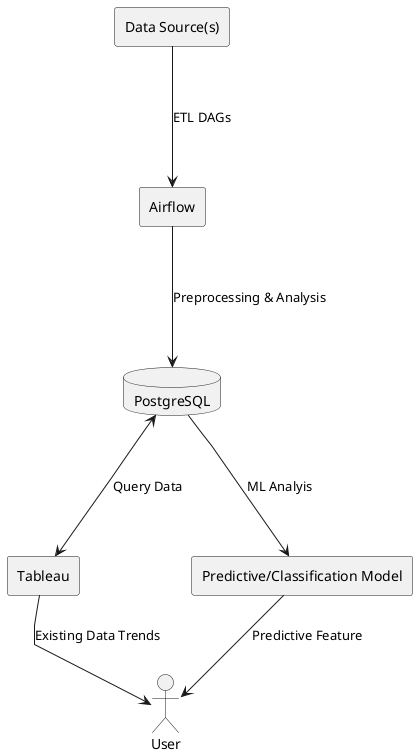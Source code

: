 @startuml dataPipeline

skinparam linetype polyline
skinparam nodesep 100

actor User

rectangle Sources as "Data Source(s)"
rectangle ETL as "Airflow"
database DW as "PostgreSQL"
rectangle BI as "Tableau"
rectangle ML as "Predictive/Classification Model"

Sources ---> ETL : "ETL DAGs"
ETL ---> DW : "Preprocessing & Analysis"
DW <---> BI : "Query Data"
DW ---> ML : "ML Analyis"
BI --> User : "Existing Data Trends"
ML --> User : "Predictive Feature"

@enduml